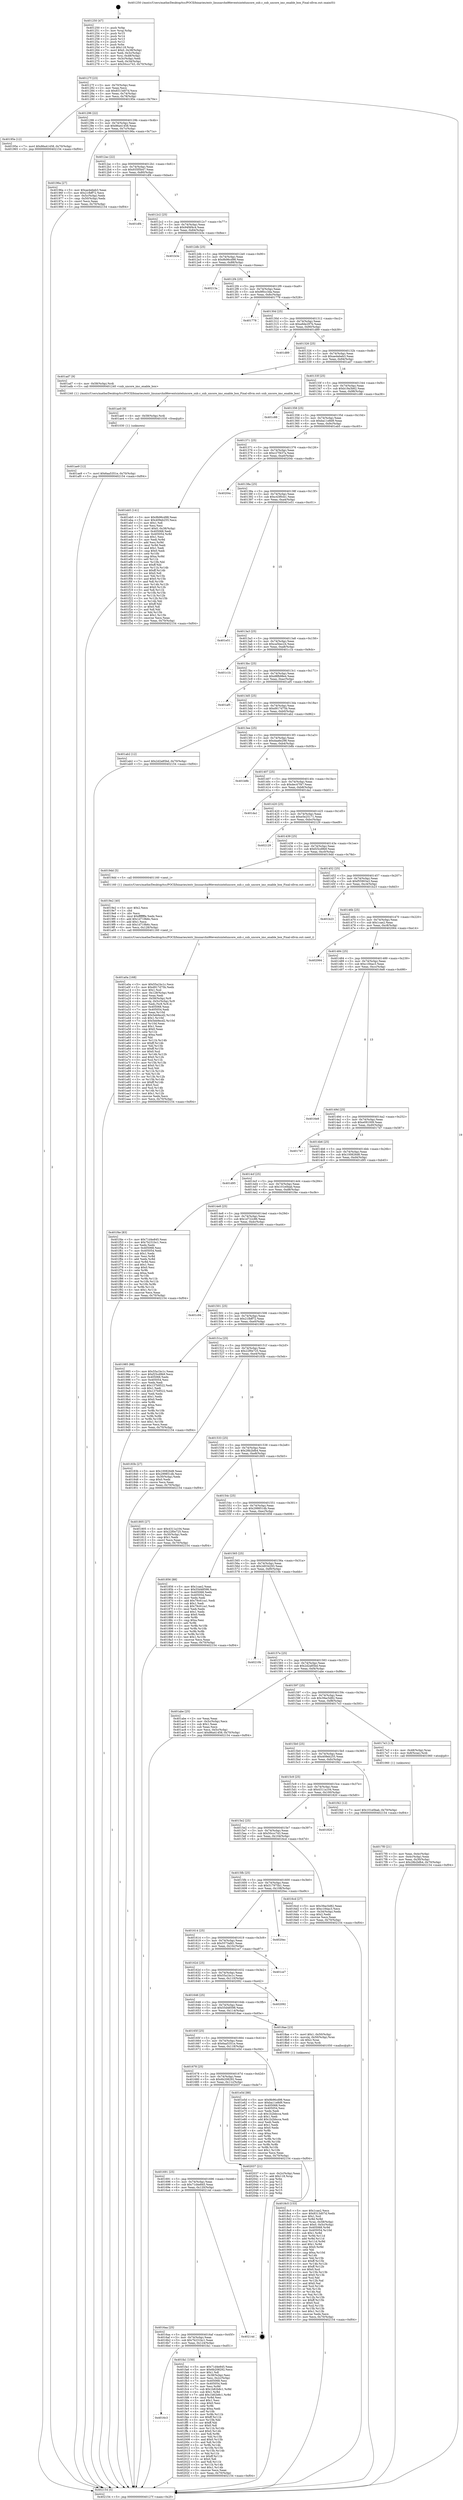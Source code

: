 digraph "0x401250" {
  label = "0x401250 (/mnt/c/Users/mathe/Desktop/tcc/POCII/binaries/extr_linuxarchx86eventsinteluncore_snb.c_snb_uncore_imc_enable_box_Final-ollvm.out::main(0))"
  labelloc = "t"
  node[shape=record]

  Entry [label="",width=0.3,height=0.3,shape=circle,fillcolor=black,style=filled]
  "0x40127f" [label="{
     0x40127f [23]\l
     | [instrs]\l
     &nbsp;&nbsp;0x40127f \<+3\>: mov -0x70(%rbp),%eax\l
     &nbsp;&nbsp;0x401282 \<+2\>: mov %eax,%ecx\l
     &nbsp;&nbsp;0x401284 \<+6\>: sub $0x8313d07d,%ecx\l
     &nbsp;&nbsp;0x40128a \<+3\>: mov %eax,-0x74(%rbp)\l
     &nbsp;&nbsp;0x40128d \<+3\>: mov %ecx,-0x78(%rbp)\l
     &nbsp;&nbsp;0x401290 \<+6\>: je 000000000040195e \<main+0x70e\>\l
  }"]
  "0x40195e" [label="{
     0x40195e [12]\l
     | [instrs]\l
     &nbsp;&nbsp;0x40195e \<+7\>: movl $0x86a41458,-0x70(%rbp)\l
     &nbsp;&nbsp;0x401965 \<+5\>: jmp 0000000000402154 \<main+0xf04\>\l
  }"]
  "0x401296" [label="{
     0x401296 [22]\l
     | [instrs]\l
     &nbsp;&nbsp;0x401296 \<+5\>: jmp 000000000040129b \<main+0x4b\>\l
     &nbsp;&nbsp;0x40129b \<+3\>: mov -0x74(%rbp),%eax\l
     &nbsp;&nbsp;0x40129e \<+5\>: sub $0x86a41458,%eax\l
     &nbsp;&nbsp;0x4012a3 \<+3\>: mov %eax,-0x7c(%rbp)\l
     &nbsp;&nbsp;0x4012a6 \<+6\>: je 000000000040196a \<main+0x71a\>\l
  }"]
  Exit [label="",width=0.3,height=0.3,shape=circle,fillcolor=black,style=filled,peripheries=2]
  "0x40196a" [label="{
     0x40196a [27]\l
     | [instrs]\l
     &nbsp;&nbsp;0x40196a \<+5\>: mov $0xae4ebeb3,%eax\l
     &nbsp;&nbsp;0x40196f \<+5\>: mov $0x21fbff72,%ecx\l
     &nbsp;&nbsp;0x401974 \<+3\>: mov -0x5c(%rbp),%edx\l
     &nbsp;&nbsp;0x401977 \<+3\>: cmp -0x50(%rbp),%edx\l
     &nbsp;&nbsp;0x40197a \<+3\>: cmovl %ecx,%eax\l
     &nbsp;&nbsp;0x40197d \<+3\>: mov %eax,-0x70(%rbp)\l
     &nbsp;&nbsp;0x401980 \<+5\>: jmp 0000000000402154 \<main+0xf04\>\l
  }"]
  "0x4012ac" [label="{
     0x4012ac [22]\l
     | [instrs]\l
     &nbsp;&nbsp;0x4012ac \<+5\>: jmp 00000000004012b1 \<main+0x61\>\l
     &nbsp;&nbsp;0x4012b1 \<+3\>: mov -0x74(%rbp),%eax\l
     &nbsp;&nbsp;0x4012b4 \<+5\>: sub $0x935f5b47,%eax\l
     &nbsp;&nbsp;0x4012b9 \<+3\>: mov %eax,-0x80(%rbp)\l
     &nbsp;&nbsp;0x4012bc \<+6\>: je 0000000000401df4 \<main+0xba4\>\l
  }"]
  "0x4016c3" [label="{
     0x4016c3\l
  }", style=dashed]
  "0x401df4" [label="{
     0x401df4\l
  }", style=dashed]
  "0x4012c2" [label="{
     0x4012c2 [25]\l
     | [instrs]\l
     &nbsp;&nbsp;0x4012c2 \<+5\>: jmp 00000000004012c7 \<main+0x77\>\l
     &nbsp;&nbsp;0x4012c7 \<+3\>: mov -0x74(%rbp),%eax\l
     &nbsp;&nbsp;0x4012ca \<+5\>: sub $0x94f4f4c4,%eax\l
     &nbsp;&nbsp;0x4012cf \<+6\>: mov %eax,-0x84(%rbp)\l
     &nbsp;&nbsp;0x4012d5 \<+6\>: je 0000000000401b3e \<main+0x8ee\>\l
  }"]
  "0x401fa1" [label="{
     0x401fa1 [150]\l
     | [instrs]\l
     &nbsp;&nbsp;0x401fa1 \<+5\>: mov $0x71d4e845,%eax\l
     &nbsp;&nbsp;0x401fa6 \<+5\>: mov $0x6b208292,%ecx\l
     &nbsp;&nbsp;0x401fab \<+2\>: mov $0x1,%dl\l
     &nbsp;&nbsp;0x401fad \<+3\>: mov -0x38(%rbp),%esi\l
     &nbsp;&nbsp;0x401fb0 \<+3\>: mov %esi,-0x2c(%rbp)\l
     &nbsp;&nbsp;0x401fb3 \<+7\>: mov 0x405068,%esi\l
     &nbsp;&nbsp;0x401fba \<+7\>: mov 0x405054,%edi\l
     &nbsp;&nbsp;0x401fc1 \<+3\>: mov %esi,%r8d\l
     &nbsp;&nbsp;0x401fc4 \<+7\>: sub $0x1b82b8c1,%r8d\l
     &nbsp;&nbsp;0x401fcb \<+4\>: sub $0x1,%r8d\l
     &nbsp;&nbsp;0x401fcf \<+7\>: add $0x1b82b8c1,%r8d\l
     &nbsp;&nbsp;0x401fd6 \<+4\>: imul %r8d,%esi\l
     &nbsp;&nbsp;0x401fda \<+3\>: and $0x1,%esi\l
     &nbsp;&nbsp;0x401fdd \<+3\>: cmp $0x0,%esi\l
     &nbsp;&nbsp;0x401fe0 \<+4\>: sete %r9b\l
     &nbsp;&nbsp;0x401fe4 \<+3\>: cmp $0xa,%edi\l
     &nbsp;&nbsp;0x401fe7 \<+4\>: setl %r10b\l
     &nbsp;&nbsp;0x401feb \<+3\>: mov %r9b,%r11b\l
     &nbsp;&nbsp;0x401fee \<+4\>: xor $0xff,%r11b\l
     &nbsp;&nbsp;0x401ff2 \<+3\>: mov %r10b,%bl\l
     &nbsp;&nbsp;0x401ff5 \<+3\>: xor $0xff,%bl\l
     &nbsp;&nbsp;0x401ff8 \<+3\>: xor $0x0,%dl\l
     &nbsp;&nbsp;0x401ffb \<+3\>: mov %r11b,%r14b\l
     &nbsp;&nbsp;0x401ffe \<+4\>: and $0x0,%r14b\l
     &nbsp;&nbsp;0x402002 \<+3\>: and %dl,%r9b\l
     &nbsp;&nbsp;0x402005 \<+3\>: mov %bl,%r15b\l
     &nbsp;&nbsp;0x402008 \<+4\>: and $0x0,%r15b\l
     &nbsp;&nbsp;0x40200c \<+3\>: and %dl,%r10b\l
     &nbsp;&nbsp;0x40200f \<+3\>: or %r9b,%r14b\l
     &nbsp;&nbsp;0x402012 \<+3\>: or %r10b,%r15b\l
     &nbsp;&nbsp;0x402015 \<+3\>: xor %r15b,%r14b\l
     &nbsp;&nbsp;0x402018 \<+3\>: or %bl,%r11b\l
     &nbsp;&nbsp;0x40201b \<+4\>: xor $0xff,%r11b\l
     &nbsp;&nbsp;0x40201f \<+3\>: or $0x0,%dl\l
     &nbsp;&nbsp;0x402022 \<+3\>: and %dl,%r11b\l
     &nbsp;&nbsp;0x402025 \<+3\>: or %r11b,%r14b\l
     &nbsp;&nbsp;0x402028 \<+4\>: test $0x1,%r14b\l
     &nbsp;&nbsp;0x40202c \<+3\>: cmovne %ecx,%eax\l
     &nbsp;&nbsp;0x40202f \<+3\>: mov %eax,-0x70(%rbp)\l
     &nbsp;&nbsp;0x402032 \<+5\>: jmp 0000000000402154 \<main+0xf04\>\l
  }"]
  "0x401b3e" [label="{
     0x401b3e\l
  }", style=dashed]
  "0x4012db" [label="{
     0x4012db [25]\l
     | [instrs]\l
     &nbsp;&nbsp;0x4012db \<+5\>: jmp 00000000004012e0 \<main+0x90\>\l
     &nbsp;&nbsp;0x4012e0 \<+3\>: mov -0x74(%rbp),%eax\l
     &nbsp;&nbsp;0x4012e3 \<+5\>: sub $0x9b96cd98,%eax\l
     &nbsp;&nbsp;0x4012e8 \<+6\>: mov %eax,-0x88(%rbp)\l
     &nbsp;&nbsp;0x4012ee \<+6\>: je 000000000040213a \<main+0xeea\>\l
  }"]
  "0x4016aa" [label="{
     0x4016aa [25]\l
     | [instrs]\l
     &nbsp;&nbsp;0x4016aa \<+5\>: jmp 00000000004016af \<main+0x45f\>\l
     &nbsp;&nbsp;0x4016af \<+3\>: mov -0x74(%rbp),%eax\l
     &nbsp;&nbsp;0x4016b2 \<+5\>: sub $0x7b231bc1,%eax\l
     &nbsp;&nbsp;0x4016b7 \<+6\>: mov %eax,-0x124(%rbp)\l
     &nbsp;&nbsp;0x4016bd \<+6\>: je 0000000000401fa1 \<main+0xd51\>\l
  }"]
  "0x40213a" [label="{
     0x40213a\l
  }", style=dashed]
  "0x4012f4" [label="{
     0x4012f4 [25]\l
     | [instrs]\l
     &nbsp;&nbsp;0x4012f4 \<+5\>: jmp 00000000004012f9 \<main+0xa9\>\l
     &nbsp;&nbsp;0x4012f9 \<+3\>: mov -0x74(%rbp),%eax\l
     &nbsp;&nbsp;0x4012fc \<+5\>: sub $0x9f0cc3da,%eax\l
     &nbsp;&nbsp;0x401301 \<+6\>: mov %eax,-0x8c(%rbp)\l
     &nbsp;&nbsp;0x401307 \<+6\>: je 0000000000401778 \<main+0x528\>\l
  }"]
  "0x40214d" [label="{
     0x40214d\l
  }", style=dashed]
  "0x401778" [label="{
     0x401778\l
  }", style=dashed]
  "0x40130d" [label="{
     0x40130d [25]\l
     | [instrs]\l
     &nbsp;&nbsp;0x40130d \<+5\>: jmp 0000000000401312 \<main+0xc2\>\l
     &nbsp;&nbsp;0x401312 \<+3\>: mov -0x74(%rbp),%eax\l
     &nbsp;&nbsp;0x401315 \<+5\>: sub $0xa9de297b,%eax\l
     &nbsp;&nbsp;0x40131a \<+6\>: mov %eax,-0x90(%rbp)\l
     &nbsp;&nbsp;0x401320 \<+6\>: je 0000000000401d89 \<main+0xb39\>\l
  }"]
  "0x401691" [label="{
     0x401691 [25]\l
     | [instrs]\l
     &nbsp;&nbsp;0x401691 \<+5\>: jmp 0000000000401696 \<main+0x446\>\l
     &nbsp;&nbsp;0x401696 \<+3\>: mov -0x74(%rbp),%eax\l
     &nbsp;&nbsp;0x401699 \<+5\>: sub $0x71d4e845,%eax\l
     &nbsp;&nbsp;0x40169e \<+6\>: mov %eax,-0x120(%rbp)\l
     &nbsp;&nbsp;0x4016a4 \<+6\>: je 000000000040214d \<main+0xefd\>\l
  }"]
  "0x401d89" [label="{
     0x401d89\l
  }", style=dashed]
  "0x401326" [label="{
     0x401326 [25]\l
     | [instrs]\l
     &nbsp;&nbsp;0x401326 \<+5\>: jmp 000000000040132b \<main+0xdb\>\l
     &nbsp;&nbsp;0x40132b \<+3\>: mov -0x74(%rbp),%eax\l
     &nbsp;&nbsp;0x40132e \<+5\>: sub $0xae4ebeb3,%eax\l
     &nbsp;&nbsp;0x401333 \<+6\>: mov %eax,-0x94(%rbp)\l
     &nbsp;&nbsp;0x401339 \<+6\>: je 0000000000401ad7 \<main+0x887\>\l
  }"]
  "0x402037" [label="{
     0x402037 [21]\l
     | [instrs]\l
     &nbsp;&nbsp;0x402037 \<+3\>: mov -0x2c(%rbp),%eax\l
     &nbsp;&nbsp;0x40203a \<+7\>: add $0x118,%rsp\l
     &nbsp;&nbsp;0x402041 \<+1\>: pop %rbx\l
     &nbsp;&nbsp;0x402042 \<+2\>: pop %r12\l
     &nbsp;&nbsp;0x402044 \<+2\>: pop %r13\l
     &nbsp;&nbsp;0x402046 \<+2\>: pop %r14\l
     &nbsp;&nbsp;0x402048 \<+2\>: pop %r15\l
     &nbsp;&nbsp;0x40204a \<+1\>: pop %rbp\l
     &nbsp;&nbsp;0x40204b \<+1\>: ret\l
  }"]
  "0x401ad7" [label="{
     0x401ad7 [9]\l
     | [instrs]\l
     &nbsp;&nbsp;0x401ad7 \<+4\>: mov -0x58(%rbp),%rdi\l
     &nbsp;&nbsp;0x401adb \<+5\>: call 0000000000401240 \<snb_uncore_imc_enable_box\>\l
     | [calls]\l
     &nbsp;&nbsp;0x401240 \{1\} (/mnt/c/Users/mathe/Desktop/tcc/POCII/binaries/extr_linuxarchx86eventsinteluncore_snb.c_snb_uncore_imc_enable_box_Final-ollvm.out::snb_uncore_imc_enable_box)\l
  }"]
  "0x40133f" [label="{
     0x40133f [25]\l
     | [instrs]\l
     &nbsp;&nbsp;0x40133f \<+5\>: jmp 0000000000401344 \<main+0xf4\>\l
     &nbsp;&nbsp;0x401344 \<+3\>: mov -0x74(%rbp),%eax\l
     &nbsp;&nbsp;0x401347 \<+5\>: sub $0xb19a3b62,%eax\l
     &nbsp;&nbsp;0x40134c \<+6\>: mov %eax,-0x98(%rbp)\l
     &nbsp;&nbsp;0x401352 \<+6\>: je 0000000000401c88 \<main+0xa38\>\l
  }"]
  "0x401678" [label="{
     0x401678 [25]\l
     | [instrs]\l
     &nbsp;&nbsp;0x401678 \<+5\>: jmp 000000000040167d \<main+0x42d\>\l
     &nbsp;&nbsp;0x40167d \<+3\>: mov -0x74(%rbp),%eax\l
     &nbsp;&nbsp;0x401680 \<+5\>: sub $0x6b208292,%eax\l
     &nbsp;&nbsp;0x401685 \<+6\>: mov %eax,-0x11c(%rbp)\l
     &nbsp;&nbsp;0x40168b \<+6\>: je 0000000000402037 \<main+0xde7\>\l
  }"]
  "0x401c88" [label="{
     0x401c88\l
  }", style=dashed]
  "0x401358" [label="{
     0x401358 [25]\l
     | [instrs]\l
     &nbsp;&nbsp;0x401358 \<+5\>: jmp 000000000040135d \<main+0x10d\>\l
     &nbsp;&nbsp;0x40135d \<+3\>: mov -0x74(%rbp),%eax\l
     &nbsp;&nbsp;0x401360 \<+5\>: sub $0xba11e8d9,%eax\l
     &nbsp;&nbsp;0x401365 \<+6\>: mov %eax,-0x9c(%rbp)\l
     &nbsp;&nbsp;0x40136b \<+6\>: je 0000000000401eb5 \<main+0xc65\>\l
  }"]
  "0x401e5d" [label="{
     0x401e5d [88]\l
     | [instrs]\l
     &nbsp;&nbsp;0x401e5d \<+5\>: mov $0x9b96cd98,%eax\l
     &nbsp;&nbsp;0x401e62 \<+5\>: mov $0xba11e8d9,%ecx\l
     &nbsp;&nbsp;0x401e67 \<+7\>: mov 0x405068,%edx\l
     &nbsp;&nbsp;0x401e6e \<+7\>: mov 0x405054,%esi\l
     &nbsp;&nbsp;0x401e75 \<+2\>: mov %edx,%edi\l
     &nbsp;&nbsp;0x401e77 \<+6\>: sub $0x1b2bbcca,%edi\l
     &nbsp;&nbsp;0x401e7d \<+3\>: sub $0x1,%edi\l
     &nbsp;&nbsp;0x401e80 \<+6\>: add $0x1b2bbcca,%edi\l
     &nbsp;&nbsp;0x401e86 \<+3\>: imul %edi,%edx\l
     &nbsp;&nbsp;0x401e89 \<+3\>: and $0x1,%edx\l
     &nbsp;&nbsp;0x401e8c \<+3\>: cmp $0x0,%edx\l
     &nbsp;&nbsp;0x401e8f \<+4\>: sete %r8b\l
     &nbsp;&nbsp;0x401e93 \<+3\>: cmp $0xa,%esi\l
     &nbsp;&nbsp;0x401e96 \<+4\>: setl %r9b\l
     &nbsp;&nbsp;0x401e9a \<+3\>: mov %r8b,%r10b\l
     &nbsp;&nbsp;0x401e9d \<+3\>: and %r9b,%r10b\l
     &nbsp;&nbsp;0x401ea0 \<+3\>: xor %r9b,%r8b\l
     &nbsp;&nbsp;0x401ea3 \<+3\>: or %r8b,%r10b\l
     &nbsp;&nbsp;0x401ea6 \<+4\>: test $0x1,%r10b\l
     &nbsp;&nbsp;0x401eaa \<+3\>: cmovne %ecx,%eax\l
     &nbsp;&nbsp;0x401ead \<+3\>: mov %eax,-0x70(%rbp)\l
     &nbsp;&nbsp;0x401eb0 \<+5\>: jmp 0000000000402154 \<main+0xf04\>\l
  }"]
  "0x401eb5" [label="{
     0x401eb5 [141]\l
     | [instrs]\l
     &nbsp;&nbsp;0x401eb5 \<+5\>: mov $0x9b96cd98,%eax\l
     &nbsp;&nbsp;0x401eba \<+5\>: mov $0x409eb255,%ecx\l
     &nbsp;&nbsp;0x401ebf \<+2\>: mov $0x1,%dl\l
     &nbsp;&nbsp;0x401ec1 \<+2\>: xor %esi,%esi\l
     &nbsp;&nbsp;0x401ec3 \<+7\>: movl $0x0,-0x38(%rbp)\l
     &nbsp;&nbsp;0x401eca \<+7\>: mov 0x405068,%edi\l
     &nbsp;&nbsp;0x401ed1 \<+8\>: mov 0x405054,%r8d\l
     &nbsp;&nbsp;0x401ed9 \<+3\>: sub $0x1,%esi\l
     &nbsp;&nbsp;0x401edc \<+3\>: mov %edi,%r9d\l
     &nbsp;&nbsp;0x401edf \<+3\>: add %esi,%r9d\l
     &nbsp;&nbsp;0x401ee2 \<+4\>: imul %r9d,%edi\l
     &nbsp;&nbsp;0x401ee6 \<+3\>: and $0x1,%edi\l
     &nbsp;&nbsp;0x401ee9 \<+3\>: cmp $0x0,%edi\l
     &nbsp;&nbsp;0x401eec \<+4\>: sete %r10b\l
     &nbsp;&nbsp;0x401ef0 \<+4\>: cmp $0xa,%r8d\l
     &nbsp;&nbsp;0x401ef4 \<+4\>: setl %r11b\l
     &nbsp;&nbsp;0x401ef8 \<+3\>: mov %r10b,%bl\l
     &nbsp;&nbsp;0x401efb \<+3\>: xor $0xff,%bl\l
     &nbsp;&nbsp;0x401efe \<+3\>: mov %r11b,%r14b\l
     &nbsp;&nbsp;0x401f01 \<+4\>: xor $0xff,%r14b\l
     &nbsp;&nbsp;0x401f05 \<+3\>: xor $0x0,%dl\l
     &nbsp;&nbsp;0x401f08 \<+3\>: mov %bl,%r15b\l
     &nbsp;&nbsp;0x401f0b \<+4\>: and $0x0,%r15b\l
     &nbsp;&nbsp;0x401f0f \<+3\>: and %dl,%r10b\l
     &nbsp;&nbsp;0x401f12 \<+3\>: mov %r14b,%r12b\l
     &nbsp;&nbsp;0x401f15 \<+4\>: and $0x0,%r12b\l
     &nbsp;&nbsp;0x401f19 \<+3\>: and %dl,%r11b\l
     &nbsp;&nbsp;0x401f1c \<+3\>: or %r10b,%r15b\l
     &nbsp;&nbsp;0x401f1f \<+3\>: or %r11b,%r12b\l
     &nbsp;&nbsp;0x401f22 \<+3\>: xor %r12b,%r15b\l
     &nbsp;&nbsp;0x401f25 \<+3\>: or %r14b,%bl\l
     &nbsp;&nbsp;0x401f28 \<+3\>: xor $0xff,%bl\l
     &nbsp;&nbsp;0x401f2b \<+3\>: or $0x0,%dl\l
     &nbsp;&nbsp;0x401f2e \<+2\>: and %dl,%bl\l
     &nbsp;&nbsp;0x401f30 \<+3\>: or %bl,%r15b\l
     &nbsp;&nbsp;0x401f33 \<+4\>: test $0x1,%r15b\l
     &nbsp;&nbsp;0x401f37 \<+3\>: cmovne %ecx,%eax\l
     &nbsp;&nbsp;0x401f3a \<+3\>: mov %eax,-0x70(%rbp)\l
     &nbsp;&nbsp;0x401f3d \<+5\>: jmp 0000000000402154 \<main+0xf04\>\l
  }"]
  "0x401371" [label="{
     0x401371 [25]\l
     | [instrs]\l
     &nbsp;&nbsp;0x401371 \<+5\>: jmp 0000000000401376 \<main+0x126\>\l
     &nbsp;&nbsp;0x401376 \<+3\>: mov -0x74(%rbp),%eax\l
     &nbsp;&nbsp;0x401379 \<+5\>: sub $0xc27f437a,%eax\l
     &nbsp;&nbsp;0x40137e \<+6\>: mov %eax,-0xa0(%rbp)\l
     &nbsp;&nbsp;0x401384 \<+6\>: je 000000000040204c \<main+0xdfc\>\l
  }"]
  "0x401ae9" [label="{
     0x401ae9 [12]\l
     | [instrs]\l
     &nbsp;&nbsp;0x401ae9 \<+7\>: movl $0x6aa5351e,-0x70(%rbp)\l
     &nbsp;&nbsp;0x401af0 \<+5\>: jmp 0000000000402154 \<main+0xf04\>\l
  }"]
  "0x40204c" [label="{
     0x40204c\l
  }", style=dashed]
  "0x40138a" [label="{
     0x40138a [25]\l
     | [instrs]\l
     &nbsp;&nbsp;0x40138a \<+5\>: jmp 000000000040138f \<main+0x13f\>\l
     &nbsp;&nbsp;0x40138f \<+3\>: mov -0x74(%rbp),%eax\l
     &nbsp;&nbsp;0x401392 \<+5\>: sub $0xc43f0cb1,%eax\l
     &nbsp;&nbsp;0x401397 \<+6\>: mov %eax,-0xa4(%rbp)\l
     &nbsp;&nbsp;0x40139d \<+6\>: je 0000000000401e51 \<main+0xc01\>\l
  }"]
  "0x401ae0" [label="{
     0x401ae0 [9]\l
     | [instrs]\l
     &nbsp;&nbsp;0x401ae0 \<+4\>: mov -0x58(%rbp),%rdi\l
     &nbsp;&nbsp;0x401ae4 \<+5\>: call 0000000000401030 \<free@plt\>\l
     | [calls]\l
     &nbsp;&nbsp;0x401030 \{1\} (unknown)\l
  }"]
  "0x401e51" [label="{
     0x401e51\l
  }", style=dashed]
  "0x4013a3" [label="{
     0x4013a3 [25]\l
     | [instrs]\l
     &nbsp;&nbsp;0x4013a3 \<+5\>: jmp 00000000004013a8 \<main+0x158\>\l
     &nbsp;&nbsp;0x4013a8 \<+3\>: mov -0x74(%rbp),%eax\l
     &nbsp;&nbsp;0x4013ab \<+5\>: sub $0xca5bec24,%eax\l
     &nbsp;&nbsp;0x4013b0 \<+6\>: mov %eax,-0xa8(%rbp)\l
     &nbsp;&nbsp;0x4013b6 \<+6\>: je 0000000000401c1b \<main+0x9cb\>\l
  }"]
  "0x401a0a" [label="{
     0x401a0a [168]\l
     | [instrs]\l
     &nbsp;&nbsp;0x401a0a \<+5\>: mov $0x55a1bc1c,%ecx\l
     &nbsp;&nbsp;0x401a0f \<+5\>: mov $0xd917d75b,%edx\l
     &nbsp;&nbsp;0x401a14 \<+3\>: mov $0x1,%sil\l
     &nbsp;&nbsp;0x401a17 \<+6\>: mov -0x128(%rbp),%edi\l
     &nbsp;&nbsp;0x401a1d \<+3\>: imul %eax,%edi\l
     &nbsp;&nbsp;0x401a20 \<+4\>: mov -0x58(%rbp),%r8\l
     &nbsp;&nbsp;0x401a24 \<+4\>: movslq -0x5c(%rbp),%r9\l
     &nbsp;&nbsp;0x401a28 \<+4\>: mov %edi,(%r8,%r9,4)\l
     &nbsp;&nbsp;0x401a2c \<+7\>: mov 0x405068,%eax\l
     &nbsp;&nbsp;0x401a33 \<+7\>: mov 0x405054,%edi\l
     &nbsp;&nbsp;0x401a3a \<+3\>: mov %eax,%r10d\l
     &nbsp;&nbsp;0x401a3d \<+7\>: add $0x5eb9ecd2,%r10d\l
     &nbsp;&nbsp;0x401a44 \<+4\>: sub $0x1,%r10d\l
     &nbsp;&nbsp;0x401a48 \<+7\>: sub $0x5eb9ecd2,%r10d\l
     &nbsp;&nbsp;0x401a4f \<+4\>: imul %r10d,%eax\l
     &nbsp;&nbsp;0x401a53 \<+3\>: and $0x1,%eax\l
     &nbsp;&nbsp;0x401a56 \<+3\>: cmp $0x0,%eax\l
     &nbsp;&nbsp;0x401a59 \<+4\>: sete %r11b\l
     &nbsp;&nbsp;0x401a5d \<+3\>: cmp $0xa,%edi\l
     &nbsp;&nbsp;0x401a60 \<+3\>: setl %bl\l
     &nbsp;&nbsp;0x401a63 \<+3\>: mov %r11b,%r14b\l
     &nbsp;&nbsp;0x401a66 \<+4\>: xor $0xff,%r14b\l
     &nbsp;&nbsp;0x401a6a \<+3\>: mov %bl,%r15b\l
     &nbsp;&nbsp;0x401a6d \<+4\>: xor $0xff,%r15b\l
     &nbsp;&nbsp;0x401a71 \<+4\>: xor $0x0,%sil\l
     &nbsp;&nbsp;0x401a75 \<+3\>: mov %r14b,%r12b\l
     &nbsp;&nbsp;0x401a78 \<+4\>: and $0x0,%r12b\l
     &nbsp;&nbsp;0x401a7c \<+3\>: and %sil,%r11b\l
     &nbsp;&nbsp;0x401a7f \<+3\>: mov %r15b,%r13b\l
     &nbsp;&nbsp;0x401a82 \<+4\>: and $0x0,%r13b\l
     &nbsp;&nbsp;0x401a86 \<+3\>: and %sil,%bl\l
     &nbsp;&nbsp;0x401a89 \<+3\>: or %r11b,%r12b\l
     &nbsp;&nbsp;0x401a8c \<+3\>: or %bl,%r13b\l
     &nbsp;&nbsp;0x401a8f \<+3\>: xor %r13b,%r12b\l
     &nbsp;&nbsp;0x401a92 \<+3\>: or %r15b,%r14b\l
     &nbsp;&nbsp;0x401a95 \<+4\>: xor $0xff,%r14b\l
     &nbsp;&nbsp;0x401a99 \<+4\>: or $0x0,%sil\l
     &nbsp;&nbsp;0x401a9d \<+3\>: and %sil,%r14b\l
     &nbsp;&nbsp;0x401aa0 \<+3\>: or %r14b,%r12b\l
     &nbsp;&nbsp;0x401aa3 \<+4\>: test $0x1,%r12b\l
     &nbsp;&nbsp;0x401aa7 \<+3\>: cmovne %edx,%ecx\l
     &nbsp;&nbsp;0x401aaa \<+3\>: mov %ecx,-0x70(%rbp)\l
     &nbsp;&nbsp;0x401aad \<+5\>: jmp 0000000000402154 \<main+0xf04\>\l
  }"]
  "0x401c1b" [label="{
     0x401c1b\l
  }", style=dashed]
  "0x4013bc" [label="{
     0x4013bc [25]\l
     | [instrs]\l
     &nbsp;&nbsp;0x4013bc \<+5\>: jmp 00000000004013c1 \<main+0x171\>\l
     &nbsp;&nbsp;0x4013c1 \<+3\>: mov -0x74(%rbp),%eax\l
     &nbsp;&nbsp;0x4013c4 \<+5\>: sub $0xd8fb98e4,%eax\l
     &nbsp;&nbsp;0x4013c9 \<+6\>: mov %eax,-0xac(%rbp)\l
     &nbsp;&nbsp;0x4013cf \<+6\>: je 0000000000401af5 \<main+0x8a5\>\l
  }"]
  "0x4019e2" [label="{
     0x4019e2 [40]\l
     | [instrs]\l
     &nbsp;&nbsp;0x4019e2 \<+5\>: mov $0x2,%ecx\l
     &nbsp;&nbsp;0x4019e7 \<+1\>: cltd\l
     &nbsp;&nbsp;0x4019e8 \<+2\>: idiv %ecx\l
     &nbsp;&nbsp;0x4019ea \<+6\>: imul $0xfffffffe,%edx,%ecx\l
     &nbsp;&nbsp;0x4019f0 \<+6\>: add $0x1d719b6c,%ecx\l
     &nbsp;&nbsp;0x4019f6 \<+3\>: add $0x1,%ecx\l
     &nbsp;&nbsp;0x4019f9 \<+6\>: sub $0x1d719b6c,%ecx\l
     &nbsp;&nbsp;0x4019ff \<+6\>: mov %ecx,-0x128(%rbp)\l
     &nbsp;&nbsp;0x401a05 \<+5\>: call 0000000000401160 \<next_i\>\l
     | [calls]\l
     &nbsp;&nbsp;0x401160 \{1\} (/mnt/c/Users/mathe/Desktop/tcc/POCII/binaries/extr_linuxarchx86eventsinteluncore_snb.c_snb_uncore_imc_enable_box_Final-ollvm.out::next_i)\l
  }"]
  "0x401af5" [label="{
     0x401af5\l
  }", style=dashed]
  "0x4013d5" [label="{
     0x4013d5 [25]\l
     | [instrs]\l
     &nbsp;&nbsp;0x4013d5 \<+5\>: jmp 00000000004013da \<main+0x18a\>\l
     &nbsp;&nbsp;0x4013da \<+3\>: mov -0x74(%rbp),%eax\l
     &nbsp;&nbsp;0x4013dd \<+5\>: sub $0xd917d75b,%eax\l
     &nbsp;&nbsp;0x4013e2 \<+6\>: mov %eax,-0xb0(%rbp)\l
     &nbsp;&nbsp;0x4013e8 \<+6\>: je 0000000000401ab2 \<main+0x862\>\l
  }"]
  "0x4018c5" [label="{
     0x4018c5 [153]\l
     | [instrs]\l
     &nbsp;&nbsp;0x4018c5 \<+5\>: mov $0x1cae2,%ecx\l
     &nbsp;&nbsp;0x4018ca \<+5\>: mov $0x8313d07d,%edx\l
     &nbsp;&nbsp;0x4018cf \<+3\>: mov $0x1,%sil\l
     &nbsp;&nbsp;0x4018d2 \<+3\>: xor %r8d,%r8d\l
     &nbsp;&nbsp;0x4018d5 \<+4\>: mov %rax,-0x58(%rbp)\l
     &nbsp;&nbsp;0x4018d9 \<+7\>: movl $0x0,-0x5c(%rbp)\l
     &nbsp;&nbsp;0x4018e0 \<+8\>: mov 0x405068,%r9d\l
     &nbsp;&nbsp;0x4018e8 \<+8\>: mov 0x405054,%r10d\l
     &nbsp;&nbsp;0x4018f0 \<+4\>: sub $0x1,%r8d\l
     &nbsp;&nbsp;0x4018f4 \<+3\>: mov %r9d,%r11d\l
     &nbsp;&nbsp;0x4018f7 \<+3\>: add %r8d,%r11d\l
     &nbsp;&nbsp;0x4018fa \<+4\>: imul %r11d,%r9d\l
     &nbsp;&nbsp;0x4018fe \<+4\>: and $0x1,%r9d\l
     &nbsp;&nbsp;0x401902 \<+4\>: cmp $0x0,%r9d\l
     &nbsp;&nbsp;0x401906 \<+3\>: sete %bl\l
     &nbsp;&nbsp;0x401909 \<+4\>: cmp $0xa,%r10d\l
     &nbsp;&nbsp;0x40190d \<+4\>: setl %r14b\l
     &nbsp;&nbsp;0x401911 \<+3\>: mov %bl,%r15b\l
     &nbsp;&nbsp;0x401914 \<+4\>: xor $0xff,%r15b\l
     &nbsp;&nbsp;0x401918 \<+3\>: mov %r14b,%r12b\l
     &nbsp;&nbsp;0x40191b \<+4\>: xor $0xff,%r12b\l
     &nbsp;&nbsp;0x40191f \<+4\>: xor $0x0,%sil\l
     &nbsp;&nbsp;0x401923 \<+3\>: mov %r15b,%r13b\l
     &nbsp;&nbsp;0x401926 \<+4\>: and $0x0,%r13b\l
     &nbsp;&nbsp;0x40192a \<+3\>: and %sil,%bl\l
     &nbsp;&nbsp;0x40192d \<+3\>: mov %r12b,%al\l
     &nbsp;&nbsp;0x401930 \<+2\>: and $0x0,%al\l
     &nbsp;&nbsp;0x401932 \<+3\>: and %sil,%r14b\l
     &nbsp;&nbsp;0x401935 \<+3\>: or %bl,%r13b\l
     &nbsp;&nbsp;0x401938 \<+3\>: or %r14b,%al\l
     &nbsp;&nbsp;0x40193b \<+3\>: xor %al,%r13b\l
     &nbsp;&nbsp;0x40193e \<+3\>: or %r12b,%r15b\l
     &nbsp;&nbsp;0x401941 \<+4\>: xor $0xff,%r15b\l
     &nbsp;&nbsp;0x401945 \<+4\>: or $0x0,%sil\l
     &nbsp;&nbsp;0x401949 \<+3\>: and %sil,%r15b\l
     &nbsp;&nbsp;0x40194c \<+3\>: or %r15b,%r13b\l
     &nbsp;&nbsp;0x40194f \<+4\>: test $0x1,%r13b\l
     &nbsp;&nbsp;0x401953 \<+3\>: cmovne %edx,%ecx\l
     &nbsp;&nbsp;0x401956 \<+3\>: mov %ecx,-0x70(%rbp)\l
     &nbsp;&nbsp;0x401959 \<+5\>: jmp 0000000000402154 \<main+0xf04\>\l
  }"]
  "0x401ab2" [label="{
     0x401ab2 [12]\l
     | [instrs]\l
     &nbsp;&nbsp;0x401ab2 \<+7\>: movl $0x2d2a85bd,-0x70(%rbp)\l
     &nbsp;&nbsp;0x401ab9 \<+5\>: jmp 0000000000402154 \<main+0xf04\>\l
  }"]
  "0x4013ee" [label="{
     0x4013ee [25]\l
     | [instrs]\l
     &nbsp;&nbsp;0x4013ee \<+5\>: jmp 00000000004013f3 \<main+0x1a3\>\l
     &nbsp;&nbsp;0x4013f3 \<+3\>: mov -0x74(%rbp),%eax\l
     &nbsp;&nbsp;0x4013f6 \<+5\>: sub $0xdaa6e298,%eax\l
     &nbsp;&nbsp;0x4013fb \<+6\>: mov %eax,-0xb4(%rbp)\l
     &nbsp;&nbsp;0x401401 \<+6\>: je 0000000000401b8b \<main+0x93b\>\l
  }"]
  "0x40165f" [label="{
     0x40165f [25]\l
     | [instrs]\l
     &nbsp;&nbsp;0x40165f \<+5\>: jmp 0000000000401664 \<main+0x414\>\l
     &nbsp;&nbsp;0x401664 \<+3\>: mov -0x74(%rbp),%eax\l
     &nbsp;&nbsp;0x401667 \<+5\>: sub $0x6aa5351e,%eax\l
     &nbsp;&nbsp;0x40166c \<+6\>: mov %eax,-0x118(%rbp)\l
     &nbsp;&nbsp;0x401672 \<+6\>: je 0000000000401e5d \<main+0xc0d\>\l
  }"]
  "0x401b8b" [label="{
     0x401b8b\l
  }", style=dashed]
  "0x401407" [label="{
     0x401407 [25]\l
     | [instrs]\l
     &nbsp;&nbsp;0x401407 \<+5\>: jmp 000000000040140c \<main+0x1bc\>\l
     &nbsp;&nbsp;0x40140c \<+3\>: mov -0x74(%rbp),%eax\l
     &nbsp;&nbsp;0x40140f \<+5\>: sub $0xdec47f47,%eax\l
     &nbsp;&nbsp;0x401414 \<+6\>: mov %eax,-0xb8(%rbp)\l
     &nbsp;&nbsp;0x40141a \<+6\>: je 0000000000401da1 \<main+0xb51\>\l
  }"]
  "0x4018ae" [label="{
     0x4018ae [23]\l
     | [instrs]\l
     &nbsp;&nbsp;0x4018ae \<+7\>: movl $0x1,-0x50(%rbp)\l
     &nbsp;&nbsp;0x4018b5 \<+4\>: movslq -0x50(%rbp),%rax\l
     &nbsp;&nbsp;0x4018b9 \<+4\>: shl $0x2,%rax\l
     &nbsp;&nbsp;0x4018bd \<+3\>: mov %rax,%rdi\l
     &nbsp;&nbsp;0x4018c0 \<+5\>: call 0000000000401050 \<malloc@plt\>\l
     | [calls]\l
     &nbsp;&nbsp;0x401050 \{1\} (unknown)\l
  }"]
  "0x401da1" [label="{
     0x401da1\l
  }", style=dashed]
  "0x401420" [label="{
     0x401420 [25]\l
     | [instrs]\l
     &nbsp;&nbsp;0x401420 \<+5\>: jmp 0000000000401425 \<main+0x1d5\>\l
     &nbsp;&nbsp;0x401425 \<+3\>: mov -0x74(%rbp),%eax\l
     &nbsp;&nbsp;0x401428 \<+5\>: sub $0xe5e25171,%eax\l
     &nbsp;&nbsp;0x40142d \<+6\>: mov %eax,-0xbc(%rbp)\l
     &nbsp;&nbsp;0x401433 \<+6\>: je 0000000000402129 \<main+0xed9\>\l
  }"]
  "0x401646" [label="{
     0x401646 [25]\l
     | [instrs]\l
     &nbsp;&nbsp;0x401646 \<+5\>: jmp 000000000040164b \<main+0x3fb\>\l
     &nbsp;&nbsp;0x40164b \<+3\>: mov -0x74(%rbp),%eax\l
     &nbsp;&nbsp;0x40164e \<+5\>: sub $0x55d48598,%eax\l
     &nbsp;&nbsp;0x401653 \<+6\>: mov %eax,-0x114(%rbp)\l
     &nbsp;&nbsp;0x401659 \<+6\>: je 00000000004018ae \<main+0x65e\>\l
  }"]
  "0x402129" [label="{
     0x402129\l
  }", style=dashed]
  "0x401439" [label="{
     0x401439 [25]\l
     | [instrs]\l
     &nbsp;&nbsp;0x401439 \<+5\>: jmp 000000000040143e \<main+0x1ee\>\l
     &nbsp;&nbsp;0x40143e \<+3\>: mov -0x74(%rbp),%eax\l
     &nbsp;&nbsp;0x401441 \<+5\>: sub $0xf25cd9b9,%eax\l
     &nbsp;&nbsp;0x401446 \<+6\>: mov %eax,-0xc0(%rbp)\l
     &nbsp;&nbsp;0x40144c \<+6\>: je 00000000004019dd \<main+0x78d\>\l
  }"]
  "0x402092" [label="{
     0x402092\l
  }", style=dashed]
  "0x4019dd" [label="{
     0x4019dd [5]\l
     | [instrs]\l
     &nbsp;&nbsp;0x4019dd \<+5\>: call 0000000000401160 \<next_i\>\l
     | [calls]\l
     &nbsp;&nbsp;0x401160 \{1\} (/mnt/c/Users/mathe/Desktop/tcc/POCII/binaries/extr_linuxarchx86eventsinteluncore_snb.c_snb_uncore_imc_enable_box_Final-ollvm.out::next_i)\l
  }"]
  "0x401452" [label="{
     0x401452 [25]\l
     | [instrs]\l
     &nbsp;&nbsp;0x401452 \<+5\>: jmp 0000000000401457 \<main+0x207\>\l
     &nbsp;&nbsp;0x401457 \<+3\>: mov -0x74(%rbp),%eax\l
     &nbsp;&nbsp;0x40145a \<+5\>: sub $0xf55903a3,%eax\l
     &nbsp;&nbsp;0x40145f \<+6\>: mov %eax,-0xc4(%rbp)\l
     &nbsp;&nbsp;0x401465 \<+6\>: je 0000000000401b23 \<main+0x8d3\>\l
  }"]
  "0x40162d" [label="{
     0x40162d [25]\l
     | [instrs]\l
     &nbsp;&nbsp;0x40162d \<+5\>: jmp 0000000000401632 \<main+0x3e2\>\l
     &nbsp;&nbsp;0x401632 \<+3\>: mov -0x74(%rbp),%eax\l
     &nbsp;&nbsp;0x401635 \<+5\>: sub $0x55a1bc1c,%eax\l
     &nbsp;&nbsp;0x40163a \<+6\>: mov %eax,-0x110(%rbp)\l
     &nbsp;&nbsp;0x401640 \<+6\>: je 0000000000402092 \<main+0xe42\>\l
  }"]
  "0x401b23" [label="{
     0x401b23\l
  }", style=dashed]
  "0x40146b" [label="{
     0x40146b [25]\l
     | [instrs]\l
     &nbsp;&nbsp;0x40146b \<+5\>: jmp 0000000000401470 \<main+0x220\>\l
     &nbsp;&nbsp;0x401470 \<+3\>: mov -0x74(%rbp),%eax\l
     &nbsp;&nbsp;0x401473 \<+5\>: sub $0x1cae2,%eax\l
     &nbsp;&nbsp;0x401478 \<+6\>: mov %eax,-0xc8(%rbp)\l
     &nbsp;&nbsp;0x40147e \<+6\>: je 0000000000402064 \<main+0xe14\>\l
  }"]
  "0x401ce7" [label="{
     0x401ce7\l
  }", style=dashed]
  "0x402064" [label="{
     0x402064\l
  }", style=dashed]
  "0x401484" [label="{
     0x401484 [25]\l
     | [instrs]\l
     &nbsp;&nbsp;0x401484 \<+5\>: jmp 0000000000401489 \<main+0x239\>\l
     &nbsp;&nbsp;0x401489 \<+3\>: mov -0x74(%rbp),%eax\l
     &nbsp;&nbsp;0x40148c \<+5\>: sub $0xc184ac3,%eax\l
     &nbsp;&nbsp;0x401491 \<+6\>: mov %eax,-0xcc(%rbp)\l
     &nbsp;&nbsp;0x401497 \<+6\>: je 00000000004016e8 \<main+0x498\>\l
  }"]
  "0x401614" [label="{
     0x401614 [25]\l
     | [instrs]\l
     &nbsp;&nbsp;0x401614 \<+5\>: jmp 0000000000401619 \<main+0x3c9\>\l
     &nbsp;&nbsp;0x401619 \<+3\>: mov -0x74(%rbp),%eax\l
     &nbsp;&nbsp;0x40161c \<+5\>: sub $0x5573afd1,%eax\l
     &nbsp;&nbsp;0x401621 \<+6\>: mov %eax,-0x10c(%rbp)\l
     &nbsp;&nbsp;0x401627 \<+6\>: je 0000000000401ce7 \<main+0xa97\>\l
  }"]
  "0x4016e8" [label="{
     0x4016e8\l
  }", style=dashed]
  "0x40149d" [label="{
     0x40149d [25]\l
     | [instrs]\l
     &nbsp;&nbsp;0x40149d \<+5\>: jmp 00000000004014a2 \<main+0x252\>\l
     &nbsp;&nbsp;0x4014a2 \<+3\>: mov -0x74(%rbp),%eax\l
     &nbsp;&nbsp;0x4014a5 \<+5\>: sub $0xe091009,%eax\l
     &nbsp;&nbsp;0x4014aa \<+6\>: mov %eax,-0xd0(%rbp)\l
     &nbsp;&nbsp;0x4014b0 \<+6\>: je 00000000004017d7 \<main+0x587\>\l
  }"]
  "0x4020ec" [label="{
     0x4020ec\l
  }", style=dashed]
  "0x4017d7" [label="{
     0x4017d7\l
  }", style=dashed]
  "0x4014b6" [label="{
     0x4014b6 [25]\l
     | [instrs]\l
     &nbsp;&nbsp;0x4014b6 \<+5\>: jmp 00000000004014bb \<main+0x26b\>\l
     &nbsp;&nbsp;0x4014bb \<+3\>: mov -0x74(%rbp),%eax\l
     &nbsp;&nbsp;0x4014be \<+5\>: sub $0x100826d8,%eax\l
     &nbsp;&nbsp;0x4014c3 \<+6\>: mov %eax,-0xd4(%rbp)\l
     &nbsp;&nbsp;0x4014c9 \<+6\>: je 0000000000401d95 \<main+0xb45\>\l
  }"]
  "0x4017f0" [label="{
     0x4017f0 [21]\l
     | [instrs]\l
     &nbsp;&nbsp;0x4017f0 \<+3\>: mov %eax,-0x4c(%rbp)\l
     &nbsp;&nbsp;0x4017f3 \<+3\>: mov -0x4c(%rbp),%eax\l
     &nbsp;&nbsp;0x4017f6 \<+3\>: mov %eax,-0x30(%rbp)\l
     &nbsp;&nbsp;0x4017f9 \<+7\>: movl $0x28b2bfb4,-0x70(%rbp)\l
     &nbsp;&nbsp;0x401800 \<+5\>: jmp 0000000000402154 \<main+0xf04\>\l
  }"]
  "0x401d95" [label="{
     0x401d95\l
  }", style=dashed]
  "0x4014cf" [label="{
     0x4014cf [25]\l
     | [instrs]\l
     &nbsp;&nbsp;0x4014cf \<+5\>: jmp 00000000004014d4 \<main+0x284\>\l
     &nbsp;&nbsp;0x4014d4 \<+3\>: mov -0x74(%rbp),%eax\l
     &nbsp;&nbsp;0x4014d7 \<+5\>: sub $0x101e0bab,%eax\l
     &nbsp;&nbsp;0x4014dc \<+6\>: mov %eax,-0xd8(%rbp)\l
     &nbsp;&nbsp;0x4014e2 \<+6\>: je 0000000000401f4e \<main+0xcfe\>\l
  }"]
  "0x401250" [label="{
     0x401250 [47]\l
     | [instrs]\l
     &nbsp;&nbsp;0x401250 \<+1\>: push %rbp\l
     &nbsp;&nbsp;0x401251 \<+3\>: mov %rsp,%rbp\l
     &nbsp;&nbsp;0x401254 \<+2\>: push %r15\l
     &nbsp;&nbsp;0x401256 \<+2\>: push %r14\l
     &nbsp;&nbsp;0x401258 \<+2\>: push %r13\l
     &nbsp;&nbsp;0x40125a \<+2\>: push %r12\l
     &nbsp;&nbsp;0x40125c \<+1\>: push %rbx\l
     &nbsp;&nbsp;0x40125d \<+7\>: sub $0x118,%rsp\l
     &nbsp;&nbsp;0x401264 \<+7\>: movl $0x0,-0x38(%rbp)\l
     &nbsp;&nbsp;0x40126b \<+3\>: mov %edi,-0x3c(%rbp)\l
     &nbsp;&nbsp;0x40126e \<+4\>: mov %rsi,-0x48(%rbp)\l
     &nbsp;&nbsp;0x401272 \<+3\>: mov -0x3c(%rbp),%edi\l
     &nbsp;&nbsp;0x401275 \<+3\>: mov %edi,-0x34(%rbp)\l
     &nbsp;&nbsp;0x401278 \<+7\>: movl $0x50ccc743,-0x70(%rbp)\l
  }"]
  "0x401f4e" [label="{
     0x401f4e [83]\l
     | [instrs]\l
     &nbsp;&nbsp;0x401f4e \<+5\>: mov $0x71d4e845,%eax\l
     &nbsp;&nbsp;0x401f53 \<+5\>: mov $0x7b231bc1,%ecx\l
     &nbsp;&nbsp;0x401f58 \<+2\>: xor %edx,%edx\l
     &nbsp;&nbsp;0x401f5a \<+7\>: mov 0x405068,%esi\l
     &nbsp;&nbsp;0x401f61 \<+7\>: mov 0x405054,%edi\l
     &nbsp;&nbsp;0x401f68 \<+3\>: sub $0x1,%edx\l
     &nbsp;&nbsp;0x401f6b \<+3\>: mov %esi,%r8d\l
     &nbsp;&nbsp;0x401f6e \<+3\>: add %edx,%r8d\l
     &nbsp;&nbsp;0x401f71 \<+4\>: imul %r8d,%esi\l
     &nbsp;&nbsp;0x401f75 \<+3\>: and $0x1,%esi\l
     &nbsp;&nbsp;0x401f78 \<+3\>: cmp $0x0,%esi\l
     &nbsp;&nbsp;0x401f7b \<+4\>: sete %r9b\l
     &nbsp;&nbsp;0x401f7f \<+3\>: cmp $0xa,%edi\l
     &nbsp;&nbsp;0x401f82 \<+4\>: setl %r10b\l
     &nbsp;&nbsp;0x401f86 \<+3\>: mov %r9b,%r11b\l
     &nbsp;&nbsp;0x401f89 \<+3\>: and %r10b,%r11b\l
     &nbsp;&nbsp;0x401f8c \<+3\>: xor %r10b,%r9b\l
     &nbsp;&nbsp;0x401f8f \<+3\>: or %r9b,%r11b\l
     &nbsp;&nbsp;0x401f92 \<+4\>: test $0x1,%r11b\l
     &nbsp;&nbsp;0x401f96 \<+3\>: cmovne %ecx,%eax\l
     &nbsp;&nbsp;0x401f99 \<+3\>: mov %eax,-0x70(%rbp)\l
     &nbsp;&nbsp;0x401f9c \<+5\>: jmp 0000000000402154 \<main+0xf04\>\l
  }"]
  "0x4014e8" [label="{
     0x4014e8 [25]\l
     | [instrs]\l
     &nbsp;&nbsp;0x4014e8 \<+5\>: jmp 00000000004014ed \<main+0x29d\>\l
     &nbsp;&nbsp;0x4014ed \<+3\>: mov -0x74(%rbp),%eax\l
     &nbsp;&nbsp;0x4014f0 \<+5\>: sub $0x1d722c86,%eax\l
     &nbsp;&nbsp;0x4014f5 \<+6\>: mov %eax,-0xdc(%rbp)\l
     &nbsp;&nbsp;0x4014fb \<+6\>: je 0000000000401c94 \<main+0xa44\>\l
  }"]
  "0x402154" [label="{
     0x402154 [5]\l
     | [instrs]\l
     &nbsp;&nbsp;0x402154 \<+5\>: jmp 000000000040127f \<main+0x2f\>\l
  }"]
  "0x401c94" [label="{
     0x401c94\l
  }", style=dashed]
  "0x401501" [label="{
     0x401501 [25]\l
     | [instrs]\l
     &nbsp;&nbsp;0x401501 \<+5\>: jmp 0000000000401506 \<main+0x2b6\>\l
     &nbsp;&nbsp;0x401506 \<+3\>: mov -0x74(%rbp),%eax\l
     &nbsp;&nbsp;0x401509 \<+5\>: sub $0x21fbff72,%eax\l
     &nbsp;&nbsp;0x40150e \<+6\>: mov %eax,-0xe0(%rbp)\l
     &nbsp;&nbsp;0x401514 \<+6\>: je 0000000000401985 \<main+0x735\>\l
  }"]
  "0x4015fb" [label="{
     0x4015fb [25]\l
     | [instrs]\l
     &nbsp;&nbsp;0x4015fb \<+5\>: jmp 0000000000401600 \<main+0x3b0\>\l
     &nbsp;&nbsp;0x401600 \<+3\>: mov -0x74(%rbp),%eax\l
     &nbsp;&nbsp;0x401603 \<+5\>: sub $0x517975b1,%eax\l
     &nbsp;&nbsp;0x401608 \<+6\>: mov %eax,-0x108(%rbp)\l
     &nbsp;&nbsp;0x40160e \<+6\>: je 00000000004020ec \<main+0xe9c\>\l
  }"]
  "0x401985" [label="{
     0x401985 [88]\l
     | [instrs]\l
     &nbsp;&nbsp;0x401985 \<+5\>: mov $0x55a1bc1c,%eax\l
     &nbsp;&nbsp;0x40198a \<+5\>: mov $0xf25cd9b9,%ecx\l
     &nbsp;&nbsp;0x40198f \<+7\>: mov 0x405068,%edx\l
     &nbsp;&nbsp;0x401996 \<+7\>: mov 0x405054,%esi\l
     &nbsp;&nbsp;0x40199d \<+2\>: mov %edx,%edi\l
     &nbsp;&nbsp;0x40199f \<+6\>: add $0x137b9522,%edi\l
     &nbsp;&nbsp;0x4019a5 \<+3\>: sub $0x1,%edi\l
     &nbsp;&nbsp;0x4019a8 \<+6\>: sub $0x137b9522,%edi\l
     &nbsp;&nbsp;0x4019ae \<+3\>: imul %edi,%edx\l
     &nbsp;&nbsp;0x4019b1 \<+3\>: and $0x1,%edx\l
     &nbsp;&nbsp;0x4019b4 \<+3\>: cmp $0x0,%edx\l
     &nbsp;&nbsp;0x4019b7 \<+4\>: sete %r8b\l
     &nbsp;&nbsp;0x4019bb \<+3\>: cmp $0xa,%esi\l
     &nbsp;&nbsp;0x4019be \<+4\>: setl %r9b\l
     &nbsp;&nbsp;0x4019c2 \<+3\>: mov %r8b,%r10b\l
     &nbsp;&nbsp;0x4019c5 \<+3\>: and %r9b,%r10b\l
     &nbsp;&nbsp;0x4019c8 \<+3\>: xor %r9b,%r8b\l
     &nbsp;&nbsp;0x4019cb \<+3\>: or %r8b,%r10b\l
     &nbsp;&nbsp;0x4019ce \<+4\>: test $0x1,%r10b\l
     &nbsp;&nbsp;0x4019d2 \<+3\>: cmovne %ecx,%eax\l
     &nbsp;&nbsp;0x4019d5 \<+3\>: mov %eax,-0x70(%rbp)\l
     &nbsp;&nbsp;0x4019d8 \<+5\>: jmp 0000000000402154 \<main+0xf04\>\l
  }"]
  "0x40151a" [label="{
     0x40151a [25]\l
     | [instrs]\l
     &nbsp;&nbsp;0x40151a \<+5\>: jmp 000000000040151f \<main+0x2cf\>\l
     &nbsp;&nbsp;0x40151f \<+3\>: mov -0x74(%rbp),%eax\l
     &nbsp;&nbsp;0x401522 \<+5\>: sub $0x22f0e725,%eax\l
     &nbsp;&nbsp;0x401527 \<+6\>: mov %eax,-0xe4(%rbp)\l
     &nbsp;&nbsp;0x40152d \<+6\>: je 000000000040183b \<main+0x5eb\>\l
  }"]
  "0x4016cd" [label="{
     0x4016cd [27]\l
     | [instrs]\l
     &nbsp;&nbsp;0x4016cd \<+5\>: mov $0x39ac5d82,%eax\l
     &nbsp;&nbsp;0x4016d2 \<+5\>: mov $0xc184ac3,%ecx\l
     &nbsp;&nbsp;0x4016d7 \<+3\>: mov -0x34(%rbp),%edx\l
     &nbsp;&nbsp;0x4016da \<+3\>: cmp $0x2,%edx\l
     &nbsp;&nbsp;0x4016dd \<+3\>: cmovne %ecx,%eax\l
     &nbsp;&nbsp;0x4016e0 \<+3\>: mov %eax,-0x70(%rbp)\l
     &nbsp;&nbsp;0x4016e3 \<+5\>: jmp 0000000000402154 \<main+0xf04\>\l
  }"]
  "0x40183b" [label="{
     0x40183b [27]\l
     | [instrs]\l
     &nbsp;&nbsp;0x40183b \<+5\>: mov $0x100826d8,%eax\l
     &nbsp;&nbsp;0x401840 \<+5\>: mov $0x299851db,%ecx\l
     &nbsp;&nbsp;0x401845 \<+3\>: mov -0x30(%rbp),%edx\l
     &nbsp;&nbsp;0x401848 \<+3\>: cmp $0x0,%edx\l
     &nbsp;&nbsp;0x40184b \<+3\>: cmove %ecx,%eax\l
     &nbsp;&nbsp;0x40184e \<+3\>: mov %eax,-0x70(%rbp)\l
     &nbsp;&nbsp;0x401851 \<+5\>: jmp 0000000000402154 \<main+0xf04\>\l
  }"]
  "0x401533" [label="{
     0x401533 [25]\l
     | [instrs]\l
     &nbsp;&nbsp;0x401533 \<+5\>: jmp 0000000000401538 \<main+0x2e8\>\l
     &nbsp;&nbsp;0x401538 \<+3\>: mov -0x74(%rbp),%eax\l
     &nbsp;&nbsp;0x40153b \<+5\>: sub $0x28b2bfb4,%eax\l
     &nbsp;&nbsp;0x401540 \<+6\>: mov %eax,-0xe8(%rbp)\l
     &nbsp;&nbsp;0x401546 \<+6\>: je 0000000000401805 \<main+0x5b5\>\l
  }"]
  "0x4015e2" [label="{
     0x4015e2 [25]\l
     | [instrs]\l
     &nbsp;&nbsp;0x4015e2 \<+5\>: jmp 00000000004015e7 \<main+0x397\>\l
     &nbsp;&nbsp;0x4015e7 \<+3\>: mov -0x74(%rbp),%eax\l
     &nbsp;&nbsp;0x4015ea \<+5\>: sub $0x50ccc743,%eax\l
     &nbsp;&nbsp;0x4015ef \<+6\>: mov %eax,-0x104(%rbp)\l
     &nbsp;&nbsp;0x4015f5 \<+6\>: je 00000000004016cd \<main+0x47d\>\l
  }"]
  "0x401805" [label="{
     0x401805 [27]\l
     | [instrs]\l
     &nbsp;&nbsp;0x401805 \<+5\>: mov $0x4311a104,%eax\l
     &nbsp;&nbsp;0x40180a \<+5\>: mov $0x22f0e725,%ecx\l
     &nbsp;&nbsp;0x40180f \<+3\>: mov -0x30(%rbp),%edx\l
     &nbsp;&nbsp;0x401812 \<+3\>: cmp $0x1,%edx\l
     &nbsp;&nbsp;0x401815 \<+3\>: cmovl %ecx,%eax\l
     &nbsp;&nbsp;0x401818 \<+3\>: mov %eax,-0x70(%rbp)\l
     &nbsp;&nbsp;0x40181b \<+5\>: jmp 0000000000402154 \<main+0xf04\>\l
  }"]
  "0x40154c" [label="{
     0x40154c [25]\l
     | [instrs]\l
     &nbsp;&nbsp;0x40154c \<+5\>: jmp 0000000000401551 \<main+0x301\>\l
     &nbsp;&nbsp;0x401551 \<+3\>: mov -0x74(%rbp),%eax\l
     &nbsp;&nbsp;0x401554 \<+5\>: sub $0x299851db,%eax\l
     &nbsp;&nbsp;0x401559 \<+6\>: mov %eax,-0xec(%rbp)\l
     &nbsp;&nbsp;0x40155f \<+6\>: je 0000000000401856 \<main+0x606\>\l
  }"]
  "0x401820" [label="{
     0x401820\l
  }", style=dashed]
  "0x401856" [label="{
     0x401856 [88]\l
     | [instrs]\l
     &nbsp;&nbsp;0x401856 \<+5\>: mov $0x1cae2,%eax\l
     &nbsp;&nbsp;0x40185b \<+5\>: mov $0x55d48598,%ecx\l
     &nbsp;&nbsp;0x401860 \<+7\>: mov 0x405068,%edx\l
     &nbsp;&nbsp;0x401867 \<+7\>: mov 0x405054,%esi\l
     &nbsp;&nbsp;0x40186e \<+2\>: mov %edx,%edi\l
     &nbsp;&nbsp;0x401870 \<+6\>: add $0x79c61ca1,%edi\l
     &nbsp;&nbsp;0x401876 \<+3\>: sub $0x1,%edi\l
     &nbsp;&nbsp;0x401879 \<+6\>: sub $0x79c61ca1,%edi\l
     &nbsp;&nbsp;0x40187f \<+3\>: imul %edi,%edx\l
     &nbsp;&nbsp;0x401882 \<+3\>: and $0x1,%edx\l
     &nbsp;&nbsp;0x401885 \<+3\>: cmp $0x0,%edx\l
     &nbsp;&nbsp;0x401888 \<+4\>: sete %r8b\l
     &nbsp;&nbsp;0x40188c \<+3\>: cmp $0xa,%esi\l
     &nbsp;&nbsp;0x40188f \<+4\>: setl %r9b\l
     &nbsp;&nbsp;0x401893 \<+3\>: mov %r8b,%r10b\l
     &nbsp;&nbsp;0x401896 \<+3\>: and %r9b,%r10b\l
     &nbsp;&nbsp;0x401899 \<+3\>: xor %r9b,%r8b\l
     &nbsp;&nbsp;0x40189c \<+3\>: or %r8b,%r10b\l
     &nbsp;&nbsp;0x40189f \<+4\>: test $0x1,%r10b\l
     &nbsp;&nbsp;0x4018a3 \<+3\>: cmovne %ecx,%eax\l
     &nbsp;&nbsp;0x4018a6 \<+3\>: mov %eax,-0x70(%rbp)\l
     &nbsp;&nbsp;0x4018a9 \<+5\>: jmp 0000000000402154 \<main+0xf04\>\l
  }"]
  "0x401565" [label="{
     0x401565 [25]\l
     | [instrs]\l
     &nbsp;&nbsp;0x401565 \<+5\>: jmp 000000000040156a \<main+0x31a\>\l
     &nbsp;&nbsp;0x40156a \<+3\>: mov -0x74(%rbp),%eax\l
     &nbsp;&nbsp;0x40156d \<+5\>: sub $0x2d034293,%eax\l
     &nbsp;&nbsp;0x401572 \<+6\>: mov %eax,-0xf0(%rbp)\l
     &nbsp;&nbsp;0x401578 \<+6\>: je 000000000040210b \<main+0xebb\>\l
  }"]
  "0x4015c9" [label="{
     0x4015c9 [25]\l
     | [instrs]\l
     &nbsp;&nbsp;0x4015c9 \<+5\>: jmp 00000000004015ce \<main+0x37e\>\l
     &nbsp;&nbsp;0x4015ce \<+3\>: mov -0x74(%rbp),%eax\l
     &nbsp;&nbsp;0x4015d1 \<+5\>: sub $0x4311a104,%eax\l
     &nbsp;&nbsp;0x4015d6 \<+6\>: mov %eax,-0x100(%rbp)\l
     &nbsp;&nbsp;0x4015dc \<+6\>: je 0000000000401820 \<main+0x5d0\>\l
  }"]
  "0x40210b" [label="{
     0x40210b\l
  }", style=dashed]
  "0x40157e" [label="{
     0x40157e [25]\l
     | [instrs]\l
     &nbsp;&nbsp;0x40157e \<+5\>: jmp 0000000000401583 \<main+0x333\>\l
     &nbsp;&nbsp;0x401583 \<+3\>: mov -0x74(%rbp),%eax\l
     &nbsp;&nbsp;0x401586 \<+5\>: sub $0x2d2a85bd,%eax\l
     &nbsp;&nbsp;0x40158b \<+6\>: mov %eax,-0xf4(%rbp)\l
     &nbsp;&nbsp;0x401591 \<+6\>: je 0000000000401abe \<main+0x86e\>\l
  }"]
  "0x401f42" [label="{
     0x401f42 [12]\l
     | [instrs]\l
     &nbsp;&nbsp;0x401f42 \<+7\>: movl $0x101e0bab,-0x70(%rbp)\l
     &nbsp;&nbsp;0x401f49 \<+5\>: jmp 0000000000402154 \<main+0xf04\>\l
  }"]
  "0x401abe" [label="{
     0x401abe [25]\l
     | [instrs]\l
     &nbsp;&nbsp;0x401abe \<+2\>: xor %eax,%eax\l
     &nbsp;&nbsp;0x401ac0 \<+3\>: mov -0x5c(%rbp),%ecx\l
     &nbsp;&nbsp;0x401ac3 \<+3\>: sub $0x1,%eax\l
     &nbsp;&nbsp;0x401ac6 \<+2\>: sub %eax,%ecx\l
     &nbsp;&nbsp;0x401ac8 \<+3\>: mov %ecx,-0x5c(%rbp)\l
     &nbsp;&nbsp;0x401acb \<+7\>: movl $0x86a41458,-0x70(%rbp)\l
     &nbsp;&nbsp;0x401ad2 \<+5\>: jmp 0000000000402154 \<main+0xf04\>\l
  }"]
  "0x401597" [label="{
     0x401597 [25]\l
     | [instrs]\l
     &nbsp;&nbsp;0x401597 \<+5\>: jmp 000000000040159c \<main+0x34c\>\l
     &nbsp;&nbsp;0x40159c \<+3\>: mov -0x74(%rbp),%eax\l
     &nbsp;&nbsp;0x40159f \<+5\>: sub $0x39ac5d82,%eax\l
     &nbsp;&nbsp;0x4015a4 \<+6\>: mov %eax,-0xf8(%rbp)\l
     &nbsp;&nbsp;0x4015aa \<+6\>: je 00000000004017e3 \<main+0x593\>\l
  }"]
  "0x4015b0" [label="{
     0x4015b0 [25]\l
     | [instrs]\l
     &nbsp;&nbsp;0x4015b0 \<+5\>: jmp 00000000004015b5 \<main+0x365\>\l
     &nbsp;&nbsp;0x4015b5 \<+3\>: mov -0x74(%rbp),%eax\l
     &nbsp;&nbsp;0x4015b8 \<+5\>: sub $0x409eb255,%eax\l
     &nbsp;&nbsp;0x4015bd \<+6\>: mov %eax,-0xfc(%rbp)\l
     &nbsp;&nbsp;0x4015c3 \<+6\>: je 0000000000401f42 \<main+0xcf2\>\l
  }"]
  "0x4017e3" [label="{
     0x4017e3 [13]\l
     | [instrs]\l
     &nbsp;&nbsp;0x4017e3 \<+4\>: mov -0x48(%rbp),%rax\l
     &nbsp;&nbsp;0x4017e7 \<+4\>: mov 0x8(%rax),%rdi\l
     &nbsp;&nbsp;0x4017eb \<+5\>: call 0000000000401060 \<atoi@plt\>\l
     | [calls]\l
     &nbsp;&nbsp;0x401060 \{1\} (unknown)\l
  }"]
  Entry -> "0x401250" [label=" 1"]
  "0x40127f" -> "0x40195e" [label=" 1"]
  "0x40127f" -> "0x401296" [label=" 19"]
  "0x402037" -> Exit [label=" 1"]
  "0x401296" -> "0x40196a" [label=" 2"]
  "0x401296" -> "0x4012ac" [label=" 17"]
  "0x401fa1" -> "0x402154" [label=" 1"]
  "0x4012ac" -> "0x401df4" [label=" 0"]
  "0x4012ac" -> "0x4012c2" [label=" 17"]
  "0x4016aa" -> "0x4016c3" [label=" 0"]
  "0x4012c2" -> "0x401b3e" [label=" 0"]
  "0x4012c2" -> "0x4012db" [label=" 17"]
  "0x4016aa" -> "0x401fa1" [label=" 1"]
  "0x4012db" -> "0x40213a" [label=" 0"]
  "0x4012db" -> "0x4012f4" [label=" 17"]
  "0x401691" -> "0x4016aa" [label=" 1"]
  "0x4012f4" -> "0x401778" [label=" 0"]
  "0x4012f4" -> "0x40130d" [label=" 17"]
  "0x401691" -> "0x40214d" [label=" 0"]
  "0x40130d" -> "0x401d89" [label=" 0"]
  "0x40130d" -> "0x401326" [label=" 17"]
  "0x401678" -> "0x401691" [label=" 1"]
  "0x401326" -> "0x401ad7" [label=" 1"]
  "0x401326" -> "0x40133f" [label=" 16"]
  "0x401678" -> "0x402037" [label=" 1"]
  "0x40133f" -> "0x401c88" [label=" 0"]
  "0x40133f" -> "0x401358" [label=" 16"]
  "0x401f4e" -> "0x402154" [label=" 1"]
  "0x401358" -> "0x401eb5" [label=" 1"]
  "0x401358" -> "0x401371" [label=" 15"]
  "0x401f42" -> "0x402154" [label=" 1"]
  "0x401371" -> "0x40204c" [label=" 0"]
  "0x401371" -> "0x40138a" [label=" 15"]
  "0x401e5d" -> "0x402154" [label=" 1"]
  "0x40138a" -> "0x401e51" [label=" 0"]
  "0x40138a" -> "0x4013a3" [label=" 15"]
  "0x40165f" -> "0x401678" [label=" 2"]
  "0x4013a3" -> "0x401c1b" [label=" 0"]
  "0x4013a3" -> "0x4013bc" [label=" 15"]
  "0x40165f" -> "0x401e5d" [label=" 1"]
  "0x4013bc" -> "0x401af5" [label=" 0"]
  "0x4013bc" -> "0x4013d5" [label=" 15"]
  "0x401eb5" -> "0x402154" [label=" 1"]
  "0x4013d5" -> "0x401ab2" [label=" 1"]
  "0x4013d5" -> "0x4013ee" [label=" 14"]
  "0x401ae9" -> "0x402154" [label=" 1"]
  "0x4013ee" -> "0x401b8b" [label=" 0"]
  "0x4013ee" -> "0x401407" [label=" 14"]
  "0x401ae0" -> "0x401ae9" [label=" 1"]
  "0x401407" -> "0x401da1" [label=" 0"]
  "0x401407" -> "0x401420" [label=" 14"]
  "0x401ad7" -> "0x401ae0" [label=" 1"]
  "0x401420" -> "0x402129" [label=" 0"]
  "0x401420" -> "0x401439" [label=" 14"]
  "0x401ab2" -> "0x402154" [label=" 1"]
  "0x401439" -> "0x4019dd" [label=" 1"]
  "0x401439" -> "0x401452" [label=" 13"]
  "0x401a0a" -> "0x402154" [label=" 1"]
  "0x401452" -> "0x401b23" [label=" 0"]
  "0x401452" -> "0x40146b" [label=" 13"]
  "0x4019dd" -> "0x4019e2" [label=" 1"]
  "0x40146b" -> "0x402064" [label=" 0"]
  "0x40146b" -> "0x401484" [label=" 13"]
  "0x401985" -> "0x402154" [label=" 1"]
  "0x401484" -> "0x4016e8" [label=" 0"]
  "0x401484" -> "0x40149d" [label=" 13"]
  "0x40195e" -> "0x402154" [label=" 1"]
  "0x40149d" -> "0x4017d7" [label=" 0"]
  "0x40149d" -> "0x4014b6" [label=" 13"]
  "0x4018c5" -> "0x402154" [label=" 1"]
  "0x4014b6" -> "0x401d95" [label=" 0"]
  "0x4014b6" -> "0x4014cf" [label=" 13"]
  "0x401646" -> "0x40165f" [label=" 3"]
  "0x4014cf" -> "0x401f4e" [label=" 1"]
  "0x4014cf" -> "0x4014e8" [label=" 12"]
  "0x401646" -> "0x4018ae" [label=" 1"]
  "0x4014e8" -> "0x401c94" [label=" 0"]
  "0x4014e8" -> "0x401501" [label=" 12"]
  "0x401abe" -> "0x402154" [label=" 1"]
  "0x401501" -> "0x401985" [label=" 1"]
  "0x401501" -> "0x40151a" [label=" 11"]
  "0x40162d" -> "0x401646" [label=" 4"]
  "0x40151a" -> "0x40183b" [label=" 1"]
  "0x40151a" -> "0x401533" [label=" 10"]
  "0x40162d" -> "0x402092" [label=" 0"]
  "0x401533" -> "0x401805" [label=" 1"]
  "0x401533" -> "0x40154c" [label=" 9"]
  "0x401614" -> "0x40162d" [label=" 4"]
  "0x40154c" -> "0x401856" [label=" 1"]
  "0x40154c" -> "0x401565" [label=" 8"]
  "0x401614" -> "0x401ce7" [label=" 0"]
  "0x401565" -> "0x40210b" [label=" 0"]
  "0x401565" -> "0x40157e" [label=" 8"]
  "0x4015fb" -> "0x401614" [label=" 4"]
  "0x40157e" -> "0x401abe" [label=" 1"]
  "0x40157e" -> "0x401597" [label=" 7"]
  "0x4015fb" -> "0x4020ec" [label=" 0"]
  "0x401597" -> "0x4017e3" [label=" 1"]
  "0x401597" -> "0x4015b0" [label=" 6"]
  "0x4018ae" -> "0x4018c5" [label=" 1"]
  "0x4015b0" -> "0x401f42" [label=" 1"]
  "0x4015b0" -> "0x4015c9" [label=" 5"]
  "0x40196a" -> "0x402154" [label=" 2"]
  "0x4015c9" -> "0x401820" [label=" 0"]
  "0x4015c9" -> "0x4015e2" [label=" 5"]
  "0x4019e2" -> "0x401a0a" [label=" 1"]
  "0x4015e2" -> "0x4016cd" [label=" 1"]
  "0x4015e2" -> "0x4015fb" [label=" 4"]
  "0x4016cd" -> "0x402154" [label=" 1"]
  "0x401250" -> "0x40127f" [label=" 1"]
  "0x402154" -> "0x40127f" [label=" 19"]
  "0x4017e3" -> "0x4017f0" [label=" 1"]
  "0x4017f0" -> "0x402154" [label=" 1"]
  "0x401805" -> "0x402154" [label=" 1"]
  "0x40183b" -> "0x402154" [label=" 1"]
  "0x401856" -> "0x402154" [label=" 1"]
}
